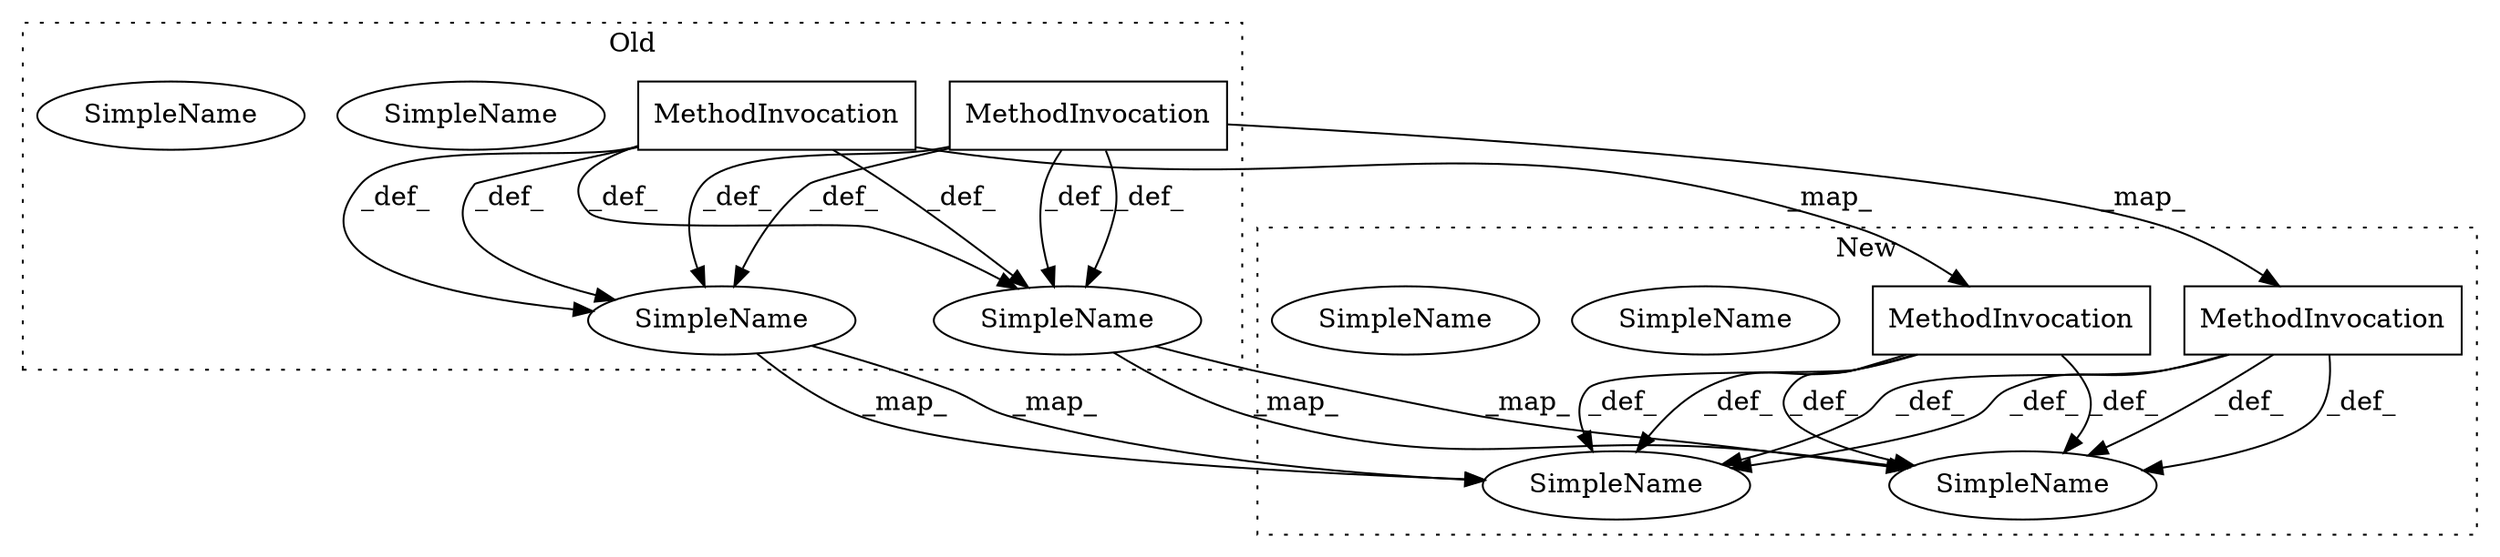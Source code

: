 digraph G {
subgraph cluster0 {
3 [label="MethodInvocation" a="32" s="1944,1966" l="6,1" shape="box"];
4 [label="MethodInvocation" a="32" s="1973,1994" l="5,1" shape="box"];
5 [label="SimpleName" a="42" s="1923" l="5" shape="ellipse"];
6 [label="SimpleName" a="42" s="2002" l="1" shape="ellipse"];
11 [label="SimpleName" a="42" s="2002" l="1" shape="ellipse"];
12 [label="SimpleName" a="42" s="1923" l="5" shape="ellipse"];
label = "Old";
style="dotted";
}
subgraph cluster1 {
1 [label="MethodInvocation" a="32" s="2021,2042" l="5,1" shape="box"];
2 [label="MethodInvocation" a="32" s="1980,2002" l="6,1" shape="box"];
7 [label="SimpleName" a="42" s="2050" l="1" shape="ellipse"];
8 [label="SimpleName" a="42" s="2050" l="1" shape="ellipse"];
9 [label="SimpleName" a="42" s="1964" l="5" shape="ellipse"];
10 [label="SimpleName" a="42" s="1964" l="5" shape="ellipse"];
label = "New";
style="dotted";
}
1 -> 7 [label="_def_"];
1 -> 7 [label="_def_"];
1 -> 10 [label="_def_"];
1 -> 10 [label="_def_"];
2 -> 7 [label="_def_"];
2 -> 10 [label="_def_"];
2 -> 10 [label="_def_"];
2 -> 7 [label="_def_"];
3 -> 2 [label="_map_"];
3 -> 11 [label="_def_"];
3 -> 11 [label="_def_"];
3 -> 5 [label="_def_"];
3 -> 5 [label="_def_"];
4 -> 5 [label="_def_"];
4 -> 1 [label="_map_"];
4 -> 11 [label="_def_"];
4 -> 11 [label="_def_"];
4 -> 5 [label="_def_"];
5 -> 10 [label="_map_"];
5 -> 10 [label="_map_"];
11 -> 7 [label="_map_"];
11 -> 7 [label="_map_"];
}